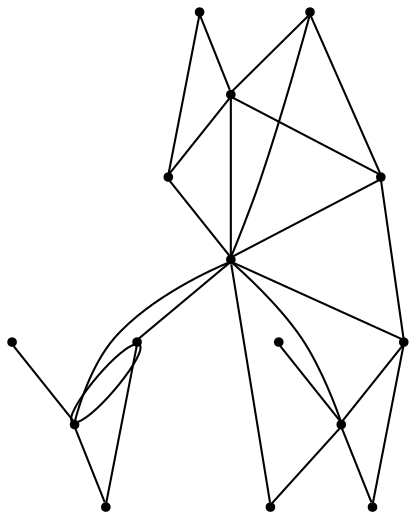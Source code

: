 graph {
  node [shape=point,comment="{\"directed\":false,\"doi\":\"10.1007/978-3-030-04414-5_15\",\"figure\":\"3\"}"]

  v0 [pos="1439.4335246125725,1615.069129346878"]
  v1 [pos="972.6924402921775,1615.0673170991843"]
  v2 [pos="926.0173176248757,1615.0673170991843"]
  v3 [pos="879.3421949575738,1615.0673170991843"]
  v4 [pos="785.996019281703,1615.0673170991843"]
  v5 [pos="832.6701086372171,1615.0673170991843"]
  v6 [pos="739.3177330906208,1615.0673170991843"]
  v7 [pos="599.2995982712285,1615.0673170991843"]
  v8 [pos="552.6255089157144,1615.0673170991843"]
  v9 [pos="505.9472624673931,1615.0673170991843"]
  v10 [pos="692.6478405706746,1615.067317099184"]
  v11 [pos="459.27733815323813,1615.0673170991843"]
  v12 [pos="645.9737512151604,1615.067317099184"]
  v13 [pos="412.6032170035151,1615.0673170991843"]
  v14 [pos="1159.386762884868,1615.069129346878"]

  v0 -- v2 [id="-1",pos="1439.4335246125725,1615.069129346878 1433.5950268648041,1659.5999340301169 1433.5950268648041,1659.5999340301169 1433.590830029236,1661.5417733309605 1433.5867603705035,1663.4837398070813 1433.5783666993673,1667.3676727593224 1432.6031747255522,1669.313836019576 1431.6281099285725,1671.2598721045529 1429.6985829819473,1671.264068888686 1428.7275878437003,1671.264068888686 1427.7607895410215,1671.268265672819 1427.7607895410215,1671.268265672819 1346.0810854775584,1671.268265672819 1019.3623964005413,1671.268265672819 1019.3623964005413,1671.268265672819 1019.3623964005413,1671.268265672819 935.7407656490019,1671.268265672819 935.7407656490019,1671.268265672819 935.7407656490019,1671.268265672819 933.7945785369399,1671.268265672819 929.9064647368016,1671.268265672819 927.9603412131572,1669.3221024125655 926.0141541010952,1667.3801359364447 926.0141541010952,1663.4879365912143 926.0141541010952,1661.5459701150937 926.0141541010952,1659.5999340301169 926.0141541010952,1659.5999340301169 926.0173176248757,1615.0673170991843"]
  v1 -- v3 [id="-2",pos="972.6924402921775,1615.0673170991843 970.1128489514266,1589.2937529543294 947.1300235544556,1570.4784251082856 921.3509610776372,1573.0580484220793 899.1348848212675,1575.2833614148203 881.5654685997546,1592.8526258991728 879.3421949575738,1615.0673170991843"]
  v1 -- v2 [id="-3",pos="972.6924402921775,1615.0673170991843 971.7089818240617,1625.1072011167978 962.9284387546644,1633.8877637501178 951.8183340029044,1635.0004202464884 938.9287709702863,1636.2880699236803 927.4352916482256,1626.8866375892194 926.0173176248757,1615.0673170991843"]
  v2 -- v4 [id="-4",pos="926.0173176248757,1615.0673170991843 923.038724860175,1578.6004741585436 889.5750656929824,1549.4379114447772 850.9397605144195,1552.1008345648486 816.8343034474021,1554.4469640705115 789.3966006833515,1581.0508873911494 785.996019281703,1615.0673170991843"]
  v2 -- v3 [id="-5",pos="926.0173176248757,1615.0673170991843 924.905744392203,1626.1781441223911 916.1251377343881,1634.958706755711 905.0150329826281,1636.0713632520817 892.1254699500099,1637.3590129292736 880.6319906279493,1627.957580594813 879.3421949575738,1615.0673170991843"]
  v2 -- v5 [id="-6",pos="926.0173176248757,1615.0673170991843 923.9264191712376,1636.213036510392 906.3569393613069,1653.7823009947444 884.1408631049374,1656.0034172033525 858.3618006281188,1658.5830405171462 835.3789752311478,1639.7761062393686 832.6701086372171,1615.0673170991843"]
  v9 -- v14 [id="-7",pos="505.9472624673931,1615.0673170991843 505.9514195602001,1543.1119588281963 505.9514195602001,1543.1119588281963 505.9514195602001,1543.1119588281963 505.9514195602001,1541.1699923520757 505.9514195602001,1537.2818626157014 507.8975748780533,1535.3358265307245 509.8354001131881,1533.3896632704707 513.7276789546855,1533.3896632704707 515.6738024783299,1533.3896632704707 622.6366747431945,1533.3896632704707 622.6366747431945,1533.3896632704707 622.6366747431945,1533.3896632704707 1042.7036061196577,1533.3896632704707 1042.7036061196577,1533.3896632704707 1042.7036061196577,1533.3896632704707 1149.666510178731,1533.3896632704707 1149.666510178731,1533.3896632704707 1149.666510178731,1533.3896632704707 1151.604303619657,1533.3896632704707 1155.5007475025136,1533.3896632704707 1157.4427377790075,1535.3358265307245 1159.3889248910696,1537.2818626157014 1159.3889248910696,1541.1699923520757 1159.3889248910696,1543.1119588281963 1159.386762884868,1615.069129346878 1159.386762884868,1615.069129346878 1159.386762884868,1615.069129346878"]
  v8 -- v6 [id="-8",pos="552.6255089157144,1615.0673170991843 552.6213756685639,1531.4435000102171 552.6213756685639,1531.4435000102171 552.6213756685639,1531.4435000102171 552.6213756685639,1529.4974639252403 552.6213756685639,1525.609334188866 554.5716960277764,1523.6673677127453 556.5136863042703,1521.7213316277684 560.405933351559,1521.7213316277684 562.3437267924849,1521.7213316277684 684.8632828876796,1521.7213316277684 684.8632828876796,1521.7213316277684 684.8632828876796,1521.7213316277684 1167.169222150079,1521.7213316277684 1167.169222150079,1521.7213316277684 1167.169222150079,1521.7213316277684 1289.6846449981233,1521.7213316277684 1289.6846449981233,1521.7213316277684 1289.6846449981233,1521.7213316277684 1291.6307049333498,1521.7213316277684 1295.5230791574738,1521.7213316277684 1297.4608725983999,1523.6673677127453 1299.407059710462,1525.609334188866 1299.407059710462,1529.4974639252403 1299.407059710462,1531.4435000102171 1299.407059710462,1615.0683662952174 1299.407059710462,1615.0683662952174 1299.407059710462,1615.0683662952174 1299.407059710462,1710.3615642229202 1299.407059710462,1710.3615642229202 1299.407059710462,1710.3615642229202 1299.407059710462,1712.303403523764 1299.407059710462,1716.1957300442714 1297.4608725983999,1718.137696520392 1295.5230791574738,1720.0837326053688 1291.6307049333498,1720.0837326053688 1289.6846449981233,1720.0837326053688 1198.2825262223214,1720.0837326053688 1198.2825262223214,1720.0837326053688 1198.2825262223214,1720.0837326053688 840.4463998259115,1720.0837326053688 840.4463998259115,1720.0837326053688 840.4463998259115,1720.0837326053688 749.0443446385275,1720.0837326053688 749.0443446385275,1720.0837326053688 749.0443446385275,1720.0837326053688 747.0981575264655,1720.0837326053688 743.2059104791767,1720.0837326053688 741.2681170382508,1718.0959830296147 739.3219299261888,1716.1040366697275 739.3219299261888,1712.1242135588095 739.3219299261888,1710.0447706085117 739.3177330906208,1615.0673170991843 739.3177330906208,1615.0673170991843 739.3177330906208,1615.0673170991843"]
  v3 -- v4 [id="-10",pos="879.3421949575738,1615.0673170991843 877.1231181509613,1637.2839795159855 859.5495050938803,1654.8532440003378 837.3376256730787,1657.074360208946 811.5543663606921,1659.6539835227397 788.5715409637212,1640.847049244962 785.996019281703,1615.0673170991843"]
  v5 -- v7 [id="-11",pos="832.6701086372171,1615.0673170991843 825.7565215114304,1549.5503343894327 767.8014653258019,1503.0143571175238 703.353713751129,1510.0570695939225 648.215751646353,1516.0786917732173 604.8171652748756,1559.8727700781872 599.2995982712285,1615.0673170991843"]
  v5 -- v4 [id="-12",pos="832.6701086372171,1615.0673170991843 831.5575656811747,1626.1781441223911 822.7769590233597,1634.958706755711 811.6627210244493,1636.0713632520817 798.7731579918312,1637.3590129292736 787.2796786697705,1627.957580594813 785.996019281703,1615.0673170991843"]
  v4 -- v9 [id="-13",pos="785.996019281703,1615.0673170991843 778.2573088478681,1537.736132704287 709.3005025742369,1481.3153298709537 631.9673848025141,1489.045679068792 565.323416457391,1495.7133516540264 512.6150088218077,1548.4210179318065 505.9472624673931,1615.0673170991843"]
  v4 -- v8 [id="-14",pos="785.996019281703,1615.0673170991843 779.5491711418188,1550.6296709632923 722.0817109430978,1503.6061036802867 657.6380926155754,1510.0528728097893 602.1000957750618,1515.6036921145198 558.1764598386528,1559.531050109534 552.6255089157144,1615.0673170991843"]
  v4 -- v6 [id="-15",pos="785.996019281703,1615.0673170991843 784.8792794900924,1626.1781441223911 776.0987364206951,1634.958706755711 764.9886316689351,1636.0713632520817 752.099068636317,1637.3590129292736 740.6055893142563,1627.957580594813 739.3177330906208,1615.0673170991843"]
  v6 -- v11 [id="-16",pos="739.3177330906208,1615.0673170991843 731.5832194923539,1537.736132704287 662.6264132187227,1481.3153298709537 585.2974286941502,1489.0455518935153 518.6534603490271,1495.7133516540264 465.94505271344383,1548.4210179318065 459.27733815323813,1615.0673170991843"]
  v4 -- v7 [id="-17",pos="785.996019281703,1615.0673170991843 781.549599174177,1659.4956503031738 746.4064427187476,1694.6382488807349 701.9785506299942,1699.0806084732278 650.4244953350898,1704.2355311414055 604.4505144584294,1666.62166258585 599.2995982712285,1615.0673170991843"]
  v6 -- v8 [id="-18",pos="739.3177330906208,1615.0673170991843 734.8754462302452,1659.4957774784505 699.7322897748157,1694.6383760560116 655.3043976860623,1699.0807356485045 603.7503423911579,1704.2356583166822 557.7763615144976,1666.6217897611268 552.6255089157144,1615.0673170991843"]
  v4 -- v0 [id="-19",pos="785.996019281703,1615.0673170991843 785.9918860345526,1554.7802904708985 785.9918860345526,1554.7802904708985 785.9918860345526,1554.7802904708985 785.9918860345526,1552.838323994778 785.9918860345526,1548.9419278654143 787.942206393765,1547.00835495756 789.884196670259,1545.0579949131732 793.7764437175476,1545.0579949131732 795.7142371584736,1545.0579949131732 902.6812744646974,1545.0579949131732 902.6812744646974,1545.0579949131732 902.6812744646974,1545.0579949131732 1322.7482058411604,1545.0579949131732 1322.7482058411604,1545.0579949131732 1322.7482058411604,1545.0579949131732 1429.711046311816,1545.0579949131732 1429.711046311816,1545.0579949131732 1429.711046311816,1545.0579949131732 1431.6530365883102,1545.0579949131732 1435.5412139768662,1545.0579949131732 1437.4872739120929,1547.00835495756 1439.433461024155,1548.9419278654143 1439.433461024155,1552.838323994778 1439.433461024155,1554.7802904708985 1439.4335246125725,1615.069129346878 1439.4335246125725,1615.069129346878 1439.4335246125725,1615.069129346878"]
  v10 -- v8 [id="-20",pos="692.6478405706746,1615.067317099184 689.3139634191912,1648.3899420848563 662.9556104571448,1674.7480355955179 629.6336262845832,1678.0776115163637 590.969134022297,1681.9406877232163 556.484499220547,1653.7365178951109 552.6255089157144,1615.0673170991843"]
  v7 -- v13 [id="-21",pos="599.2995982712285,1615.0673170991843 594.1404791781446,1563.5107460451752 548.1706315486346,1525.9010742737528 496.61660804793905,1531.0518001577973 452.1845509178264,1535.4983565344235 417.04559129796496,1570.6409551119843 412.6032170035151,1615.0673170991843"]
  v12 -- v9 [id="-23",pos="645.9737512151604,1615.067317099184 642.639874063677,1648.3899420848563 616.2815211016306,1674.7480355955179 582.959536929069,1678.0776115163637 544.2950446667828,1681.9406877232163 509.814574906392,1653.7365178951109 505.9472624673931,1615.0673170991843"]
  v7 -- v9 [id="-24",pos="599.2995982712285,1615.0673170991843 597.0743215938904,1637.2841066912622 579.5048417839597,1654.8533711756145 557.28876552759,1657.0744873842227 531.5097030507716,1659.6541106980164 508.5268776538006,1640.8471764202386 505.9472624673931,1615.0673170991843"]
  v4 -- v14 [id="-25",pos="785.996019281703,1615.0673170991843 788.913201532012,1674.8688521084398 788.913201532012,1674.8688521084398 788.913201532012,1674.8688521084398 788.913201532012,1676.4815617930294 788.913201532012,1679.7111779463419 790.3717290687488,1681.3238876309317 791.8261233583353,1682.9407940996546 794.7474388557946,1682.9407940996546 798.1479566690255,1682.9407940996546 862.8124811596305,1682.9407940996546 862.8124811596305,1682.9407940996546 862.8124811596305,1682.9407940996546 1086.4606404016981,1682.9407940996546 1086.4606404016981,1682.9407940996546 1086.4606404016981,1682.9407940996546 1143.8280760193802,1682.9407940996546 1143.8280760193802,1682.9407940996546 1143.8280760193802,1682.9407940996546 1145.774135954607,1682.9407940996546 1149.666510178731,1682.9407940996546 1151.604303619657,1680.9905612305445 1153.550490731719,1679.052791538557 1153.550490731719,1675.1563954091935 1153.550490731719,1673.2184985419292 1159.386762884868,1615.069129346878 1159.386762884868,1615.069129346878 1159.386762884868,1615.069129346878"]
  v5 -- v0 [id="-26",pos="832.6701086372171,1615.0673170991843 832.6701722256349,1698.693105404941 832.6701722256349,1698.693105404941 832.6701722256349,1698.693105404941 832.6701722256349,1700.6350718810615 832.6701722256349,1704.5272712262922 834.6162957492792,1706.4692377024128 836.5582860257732,1708.4154009626666 840.4463998259115,1708.4154009626666 842.3925233495559,1708.4154009626666 939.6288794491402,1708.4154009626666 939.6288794491402,1708.4154009626666 939.6288794491402,1708.4154009626666 1320.8020187290983,1708.4154009626666 1320.8020187290983,1708.4154009626666 1320.8020187290983,1708.4154009626666 1418.042571664251,1708.4154009626666 1418.042571664251,1708.4154009626666 1418.042571664251,1708.4154009626666 1419.984561940745,1708.4154009626666 1423.8726121524655,1708.4154009626666 1425.8146024289595,1704.5272712262922 1427.7649863765896,1700.6350718810615 1427.7649863765896,1692.85893958359 1427.7649863765896,1688.9667402383593 1439.4335246125725,1615.069129346878 1439.4335246125725,1615.069129346878 1439.4335246125725,1615.069129346878"]
  v8 -- v11 [id="-27",pos="552.6255089157144,1615.0673170991843 550.4002322383762,1637.2841066912622 532.8265873870863,1654.8533711756145 510.6147079662847,1657.0744873842227 484.83561369525734,1659.6541106980164 461.85278829828644,1640.8471764202386 459.27733815323813,1615.0673170991843"]
  v9 -- v13 [id="-28",pos="505.9472624673931,1615.0673170991843 503.726142882862,1637.2841066912622 486.1566630729313,1654.8533711756145 463.9406186107705,1657.0744873842227 438.16152433974315,1659.6541106980164 415.1786989427722,1640.8471764202386 412.6032170035151,1615.0673170991843"]
}